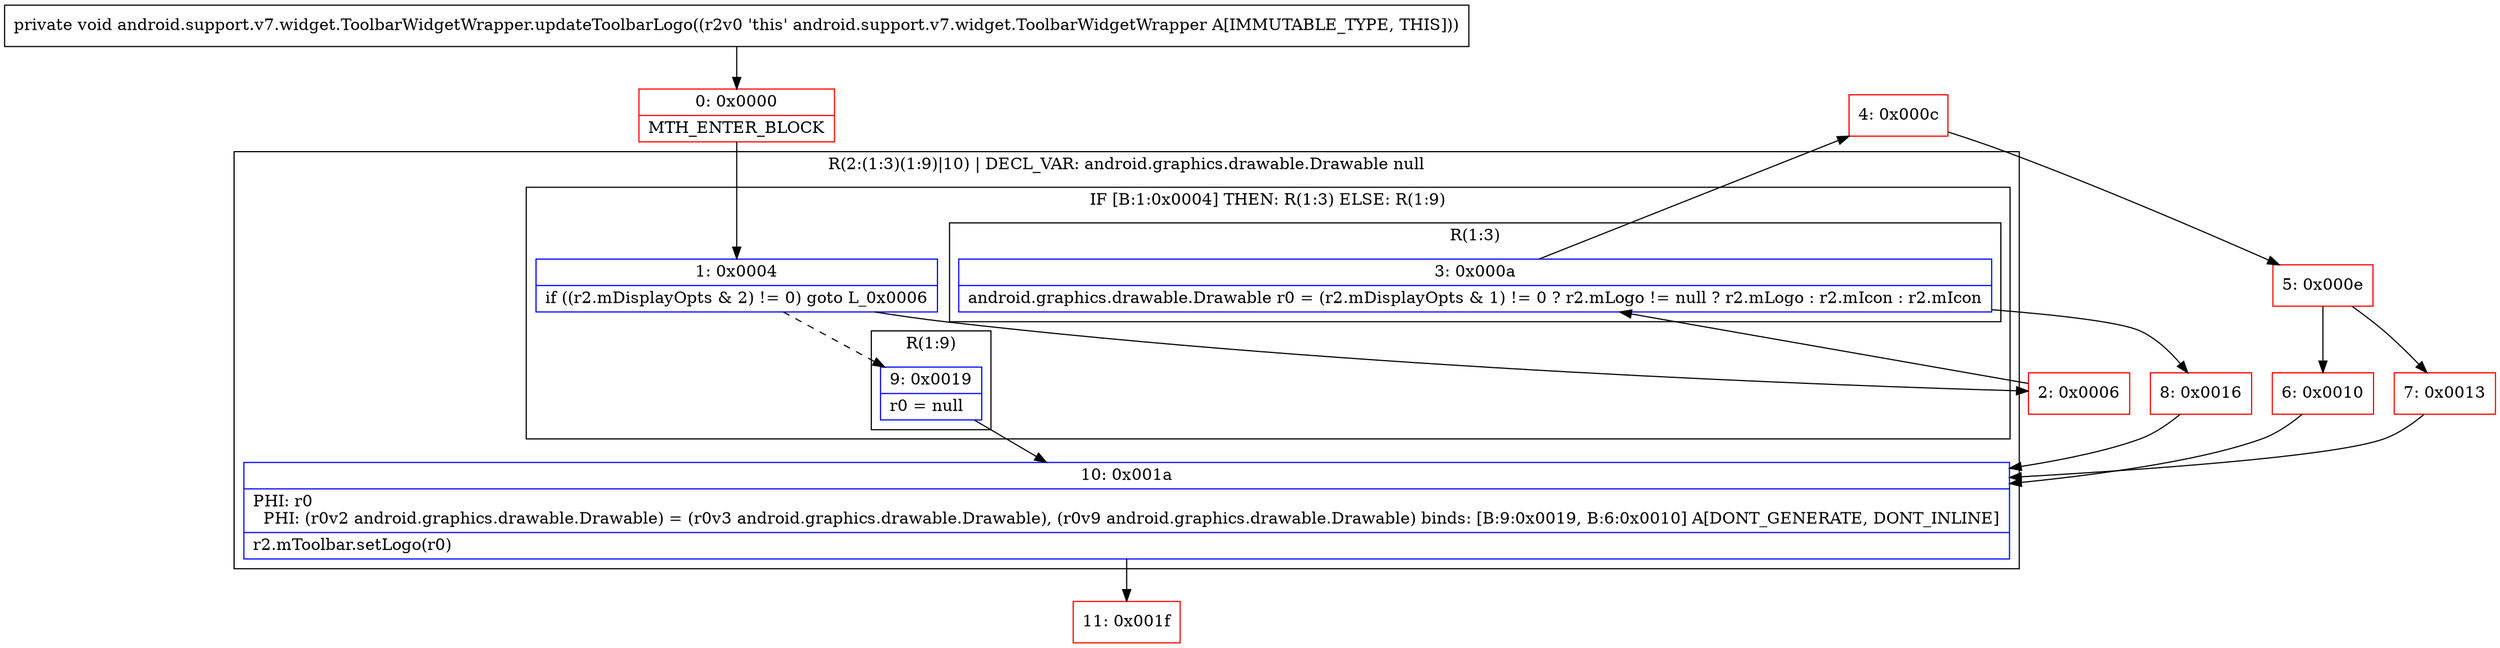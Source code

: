 digraph "CFG forandroid.support.v7.widget.ToolbarWidgetWrapper.updateToolbarLogo()V" {
subgraph cluster_Region_1210057132 {
label = "R(2:(1:3)(1:9)|10) | DECL_VAR: android.graphics.drawable.Drawable null\l";
node [shape=record,color=blue];
subgraph cluster_IfRegion_1961962327 {
label = "IF [B:1:0x0004] THEN: R(1:3) ELSE: R(1:9)";
node [shape=record,color=blue];
Node_1 [shape=record,label="{1\:\ 0x0004|if ((r2.mDisplayOpts & 2) != 0) goto L_0x0006\l}"];
subgraph cluster_Region_1817560842 {
label = "R(1:3)";
node [shape=record,color=blue];
Node_3 [shape=record,label="{3\:\ 0x000a|android.graphics.drawable.Drawable r0 = (r2.mDisplayOpts & 1) != 0 ? r2.mLogo != null ? r2.mLogo : r2.mIcon : r2.mIcon\l}"];
}
subgraph cluster_Region_624714701 {
label = "R(1:9)";
node [shape=record,color=blue];
Node_9 [shape=record,label="{9\:\ 0x0019|r0 = null\l}"];
}
}
Node_10 [shape=record,label="{10\:\ 0x001a|PHI: r0 \l  PHI: (r0v2 android.graphics.drawable.Drawable) = (r0v3 android.graphics.drawable.Drawable), (r0v9 android.graphics.drawable.Drawable) binds: [B:9:0x0019, B:6:0x0010] A[DONT_GENERATE, DONT_INLINE]\l|r2.mToolbar.setLogo(r0)\l}"];
}
Node_0 [shape=record,color=red,label="{0\:\ 0x0000|MTH_ENTER_BLOCK\l}"];
Node_2 [shape=record,color=red,label="{2\:\ 0x0006}"];
Node_4 [shape=record,color=red,label="{4\:\ 0x000c}"];
Node_5 [shape=record,color=red,label="{5\:\ 0x000e}"];
Node_6 [shape=record,color=red,label="{6\:\ 0x0010}"];
Node_7 [shape=record,color=red,label="{7\:\ 0x0013}"];
Node_8 [shape=record,color=red,label="{8\:\ 0x0016}"];
Node_11 [shape=record,color=red,label="{11\:\ 0x001f}"];
MethodNode[shape=record,label="{private void android.support.v7.widget.ToolbarWidgetWrapper.updateToolbarLogo((r2v0 'this' android.support.v7.widget.ToolbarWidgetWrapper A[IMMUTABLE_TYPE, THIS])) }"];
MethodNode -> Node_0;
Node_1 -> Node_2;
Node_1 -> Node_9[style=dashed];
Node_3 -> Node_4;
Node_3 -> Node_8;
Node_9 -> Node_10;
Node_10 -> Node_11;
Node_0 -> Node_1;
Node_2 -> Node_3;
Node_4 -> Node_5;
Node_5 -> Node_6;
Node_5 -> Node_7;
Node_6 -> Node_10;
Node_7 -> Node_10;
Node_8 -> Node_10;
}

